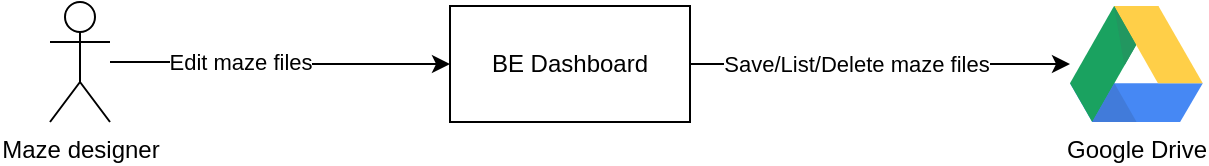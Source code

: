 <mxfile version="24.2.5" type="github">
  <diagram name="第 1 页" id="JhPpP-9z2UGz7NTdmE30">
    <mxGraphModel dx="1434" dy="733" grid="1" gridSize="10" guides="1" tooltips="1" connect="1" arrows="1" fold="1" page="1" pageScale="1" pageWidth="827" pageHeight="1169" math="0" shadow="0">
      <root>
        <mxCell id="0" />
        <mxCell id="1" parent="0" />
        <mxCell id="DVUntLbNKxFS4y0-cJTB-7" style="edgeStyle=orthogonalEdgeStyle;rounded=0;orthogonalLoop=1;jettySize=auto;html=1;exitX=1;exitY=0.5;exitDx=0;exitDy=0;" parent="1" source="DVUntLbNKxFS4y0-cJTB-1" target="DVUntLbNKxFS4y0-cJTB-2" edge="1">
          <mxGeometry relative="1" as="geometry" />
        </mxCell>
        <mxCell id="DVUntLbNKxFS4y0-cJTB-8" value="Save/List/Delete maze files" style="edgeLabel;html=1;align=center;verticalAlign=middle;resizable=0;points=[];" parent="DVUntLbNKxFS4y0-cJTB-7" vertex="1" connectable="0">
          <mxGeometry x="-0.231" relative="1" as="geometry">
            <mxPoint x="10" as="offset" />
          </mxGeometry>
        </mxCell>
        <mxCell id="DVUntLbNKxFS4y0-cJTB-1" value="BE Dashboard" style="rounded=0;whiteSpace=wrap;html=1;" parent="1" vertex="1">
          <mxGeometry x="340" y="90" width="120" height="58" as="geometry" />
        </mxCell>
        <mxCell id="DVUntLbNKxFS4y0-cJTB-2" value="Google Drive" style="dashed=0;outlineConnect=0;html=1;align=center;labelPosition=center;verticalLabelPosition=bottom;verticalAlign=top;shape=mxgraph.weblogos.google_drive" parent="1" vertex="1">
          <mxGeometry x="650" y="90" width="66.4" height="58" as="geometry" />
        </mxCell>
        <mxCell id="DVUntLbNKxFS4y0-cJTB-5" style="edgeStyle=orthogonalEdgeStyle;rounded=0;orthogonalLoop=1;jettySize=auto;html=1;" parent="1" source="DVUntLbNKxFS4y0-cJTB-4" target="DVUntLbNKxFS4y0-cJTB-1" edge="1">
          <mxGeometry relative="1" as="geometry" />
        </mxCell>
        <mxCell id="DVUntLbNKxFS4y0-cJTB-6" value="Edit maze files" style="edgeLabel;html=1;align=center;verticalAlign=middle;resizable=0;points=[];" parent="DVUntLbNKxFS4y0-cJTB-5" vertex="1" connectable="0">
          <mxGeometry x="-0.245" relative="1" as="geometry">
            <mxPoint as="offset" />
          </mxGeometry>
        </mxCell>
        <mxCell id="DVUntLbNKxFS4y0-cJTB-4" value="Maze designer" style="shape=umlActor;verticalLabelPosition=bottom;verticalAlign=top;html=1;outlineConnect=0;" parent="1" vertex="1">
          <mxGeometry x="140" y="88" width="30" height="60" as="geometry" />
        </mxCell>
      </root>
    </mxGraphModel>
  </diagram>
</mxfile>
